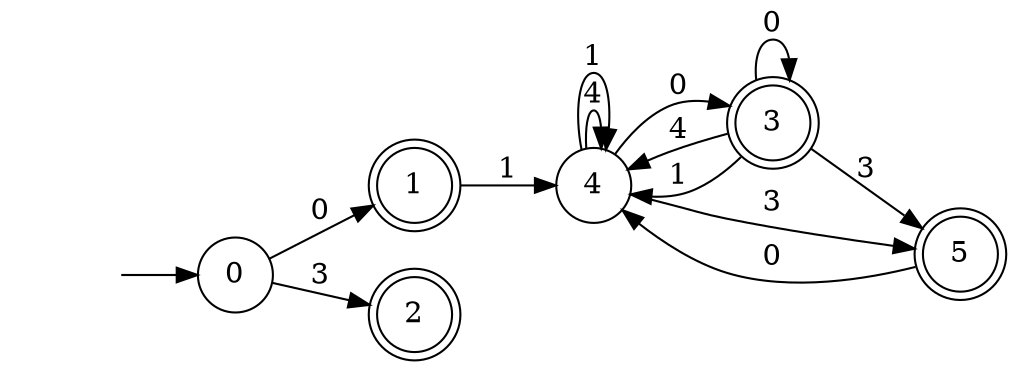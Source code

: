 digraph Automaton {
  rankdir = LR;
node [shape=circle];
  initial [shape=plaintext,label=""];
  initial -> 0
  0 -> 1 [label="0"];
  0 -> 2 [label="3"];
1 [shape=doublecircle]; 
  1 -> 4 [label="1"];
2 [shape=doublecircle]; 
3 [shape=doublecircle]; 
  3 -> 3 [label="0"];
  3 -> 4 [label="4"];
  3 -> 4 [label="1"];
  3 -> 5 [label="3"];
node [shape=circle];
  4 -> 3 [label="0"];
  4 -> 4 [label="4"];
  4 -> 4 [label="1"];
  4 -> 5 [label="3"];
5 [shape=doublecircle]; 
  5 -> 4 [label="0"];
}

